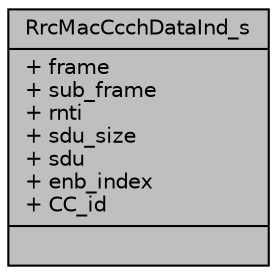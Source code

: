 digraph "RrcMacCcchDataInd_s"
{
 // LATEX_PDF_SIZE
  edge [fontname="Helvetica",fontsize="10",labelfontname="Helvetica",labelfontsize="10"];
  node [fontname="Helvetica",fontsize="10",shape=record];
  Node1 [label="{RrcMacCcchDataInd_s\n|+ frame\l+ sub_frame\l+ rnti\l+ sdu_size\l+ sdu\l+ enb_index\l+ CC_id\l|}",height=0.2,width=0.4,color="black", fillcolor="grey75", style="filled", fontcolor="black",tooltip=" "];
}
